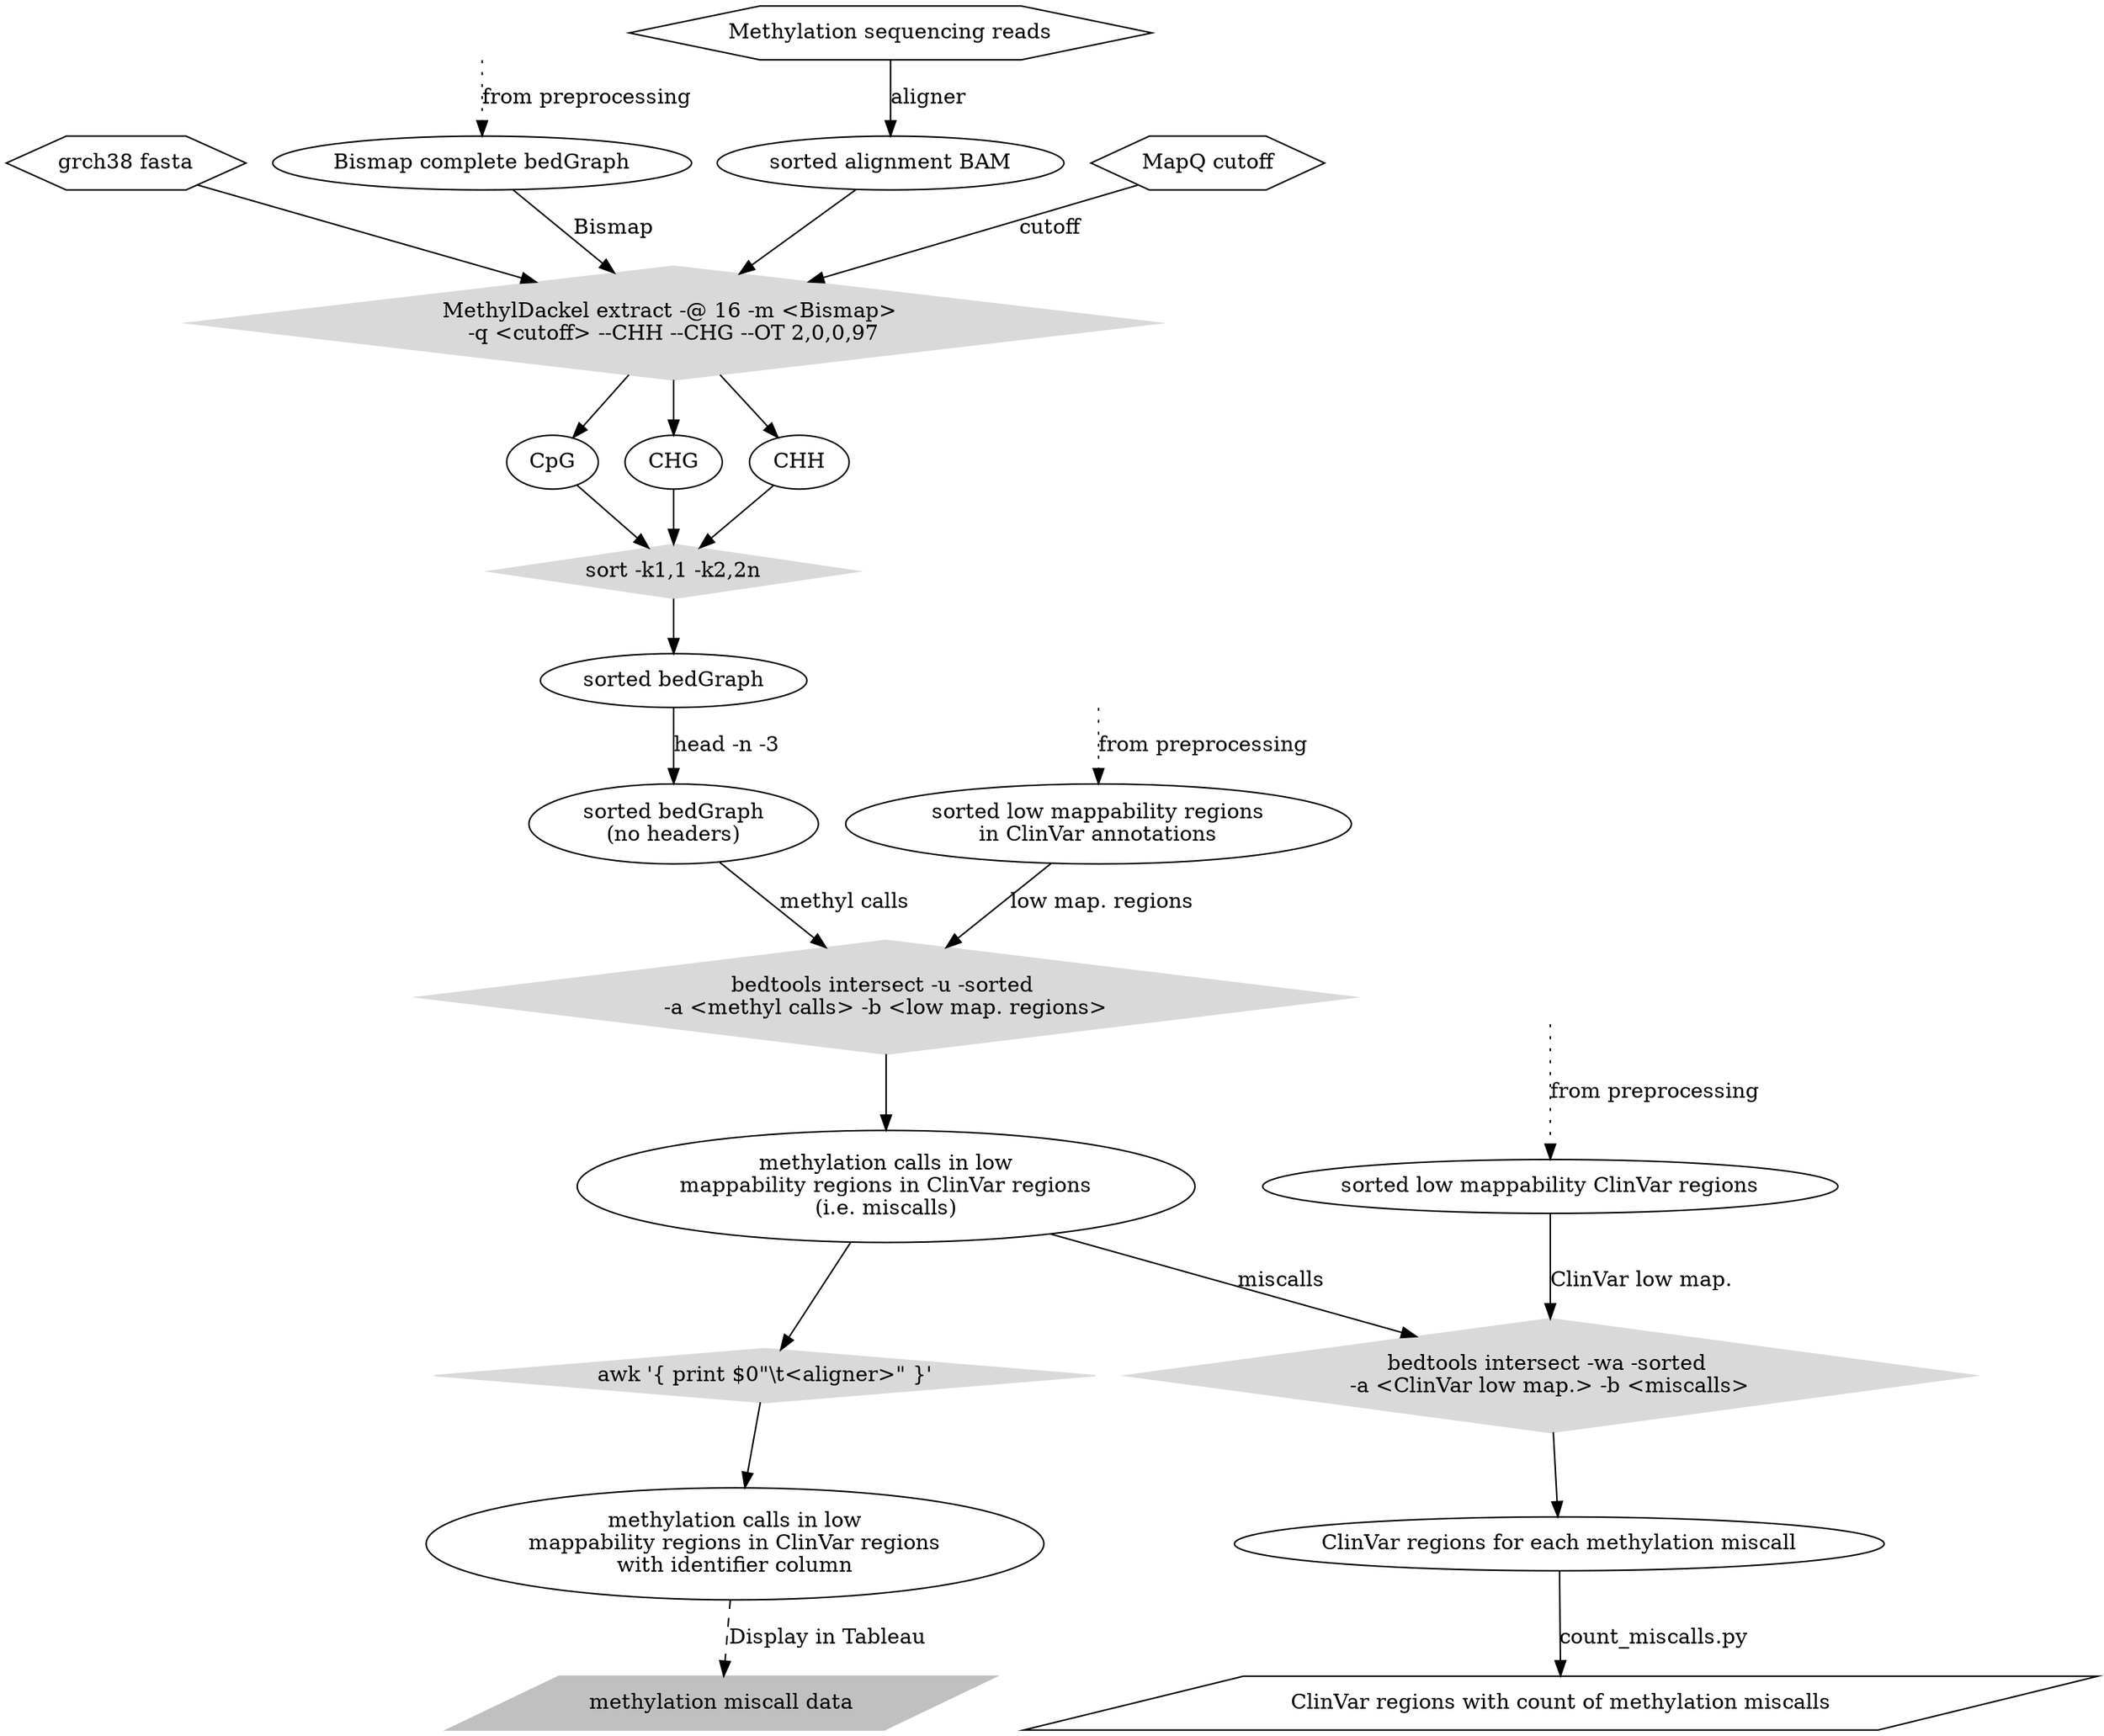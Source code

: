 digraph workflow {

	"grch38 fasta" [shape=hexagon, label="grch38 fasta"];

	"Bismap complete bedGraph";

	"PREPROC_1" -> "Bismap complete bedGraph" [label="from preprocessing", style=dotted];

	"PREPROC_1" [style=invis];

	"Bismap complete bedGraph" -> "MethylDackel extract -@ 16 -q <cutoff>\n--CHH --CHG --OT 2,0,0,97_2" [label="Bismap"];

	"Methylation sequencing reads" [shape=hexagon];

	"Methylation sequencing reads" -> "sorted alignment BAM" [label="aligner"];

	"MapQ cutoff" [shape=hexagon];

	"MapQ cutoff" -> "MethylDackel extract -@ 16 -q <cutoff>\n--CHH --CHG --OT 2,0,0,97_2" [label="cutoff"];

	"grch38 fasta" -> "MethylDackel extract -@ 16 -q <cutoff>\n--CHH --CHG --OT 2,0,0,97_2";

	"sort -k1,1 -k2,2n_2" [shape=diamond,  color=gray85, style=filled, label="sort -k1,1 -k2,2n"];
	"sort -k1,1 -k2,2n_2" -> "sorted bedGraph";
	"sorted bedGraph" -> "sorted bedGraph\n(no headers)" [label="head -n -3"];
	"CpG" -> "sort -k1,1 -k2,2n_2";
	"CHG" -> "sort -k1,1 -k2,2n_2" ;
	"CHH" -> "sort -k1,1 -k2,2n_2";
	"MethylDackel extract -@ 16 -q <cutoff>\n--CHH --CHG --OT 2,0,0,97_2" [shape=diamond,  color=gray85, style=filled, label="MethylDackel extract -@ 16 -m <Bismap> \n-q <cutoff> --CHH --CHG --OT 2,0,0,97"];
	"sorted alignment BAM" -> "MethylDackel extract -@ 16 -q <cutoff>\n--CHH --CHG --OT 2,0,0,97_2";
	"MethylDackel extract -@ 16 -q <cutoff>\n--CHH --CHG --OT 2,0,0,97_2" -> "CHG";
	"MethylDackel extract -@ 16 -q <cutoff>\n--CHH --CHG --OT 2,0,0,97_2" -> "CpG";
	"MethylDackel extract -@ 16 -q <cutoff>\n--CHH --CHG --OT 2,0,0,97_2" -> "CHH";
	"sorted bedGraph\n(no headers)" -> "bedtools intersect -u_2" [label="methyl calls"];

	"sorted low mappability regions\nin ClinVar annotations 2" [label="sorted low mappability regions\nin ClinVar annotations"];

	"PREPROC_2" -> "sorted low mappability regions\nin ClinVar annotations 2" [label="from preprocessing", style=dotted];

	"PREPROC_2" [style=invis];

	"sorted low mappability regions\nin ClinVar annotations 2" -> "bedtools intersect -u_2" [label="low map. regions"];

	"sorted low mappability ClinVar regions 2" [label="sorted low mappability ClinVar regions"];

	"PREPROC_3" -> "sorted low mappability ClinVar regions 2" [label="from preprocessing", style=dotted];

	"PREPROC_3" [style=invis];

	"sorted low mappability ClinVar regions 2" -> "bedtools intersect -u_3b" [label="ClinVar low map."];

	"bedtools intersect -u_2" [label="bedtools intersect -u -sorted \n-a <methyl calls> -b <low map. regions>", shape=diamond,  color=gray85, style=filled];

	"bedtools intersect -u_2" -> "methylation calls in low\nmappability regions in ClinVar regions\n(i.e. miscalls)";

 	"bedtools intersect -u_3b" [shape=diamond,  color=gray85, style=filled, label="bedtools intersect -wa -sorted \n-a <ClinVar low map.> -b <miscalls>"];

	"methylation calls in low\nmappability regions in ClinVar regions\n(i.e. miscalls)" -> "bedtools intersect -u_3b" [label="miscalls"];
	
	"bedtools intersect -u_3b" -> "ClinVar regions for each methylation miscall";

	"ClinVar regions for each methylation miscall" -> "ClinVar regions with count of methylation miscalls" [label="count_miscalls.py"];

	"methylation miscall data" [shape=box, color=gray, style=filled];

	"awk \'{ print $0\"\\t<aligner>\" }\'" [shape=diamond,  color=gray85, style=filled];


	"methylation calls in low\nmappability regions in ClinVar regions\n(i.e. miscalls)" -> "awk \'{ print $0\"\\t<aligner>\" }\'";



	"awk \'{ print $0\"\\t<aligner>\" }\'" -> "methylation calls in low\nmappability regions in ClinVar regions\nwith identifier column";




	"methylation calls in low\nmappability regions in ClinVar regions\nwith identifier column" -> "methylation miscall data" [style=dashed, label="Display in Tableau"]

	"methylation miscall data" [shape=parallelogram];

	"ClinVar regions with count of methylation miscalls" [shape=parallelogram];

	#"ClinVar regions with methylation miscalls" -> "Examine Data" [style=invis];

	#"bismark vs. bwameth\nmethylation miscall comparison" -> "Examine Data" [style=invis];

	


	
 }